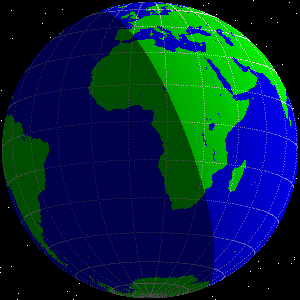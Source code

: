 @startuml Samples
xearth(300,300)
viewPositionType = Moon
daySideBrightness = 100
nightSideBrightness = 30
terminatorDiscontinuity = 50
@enduml
